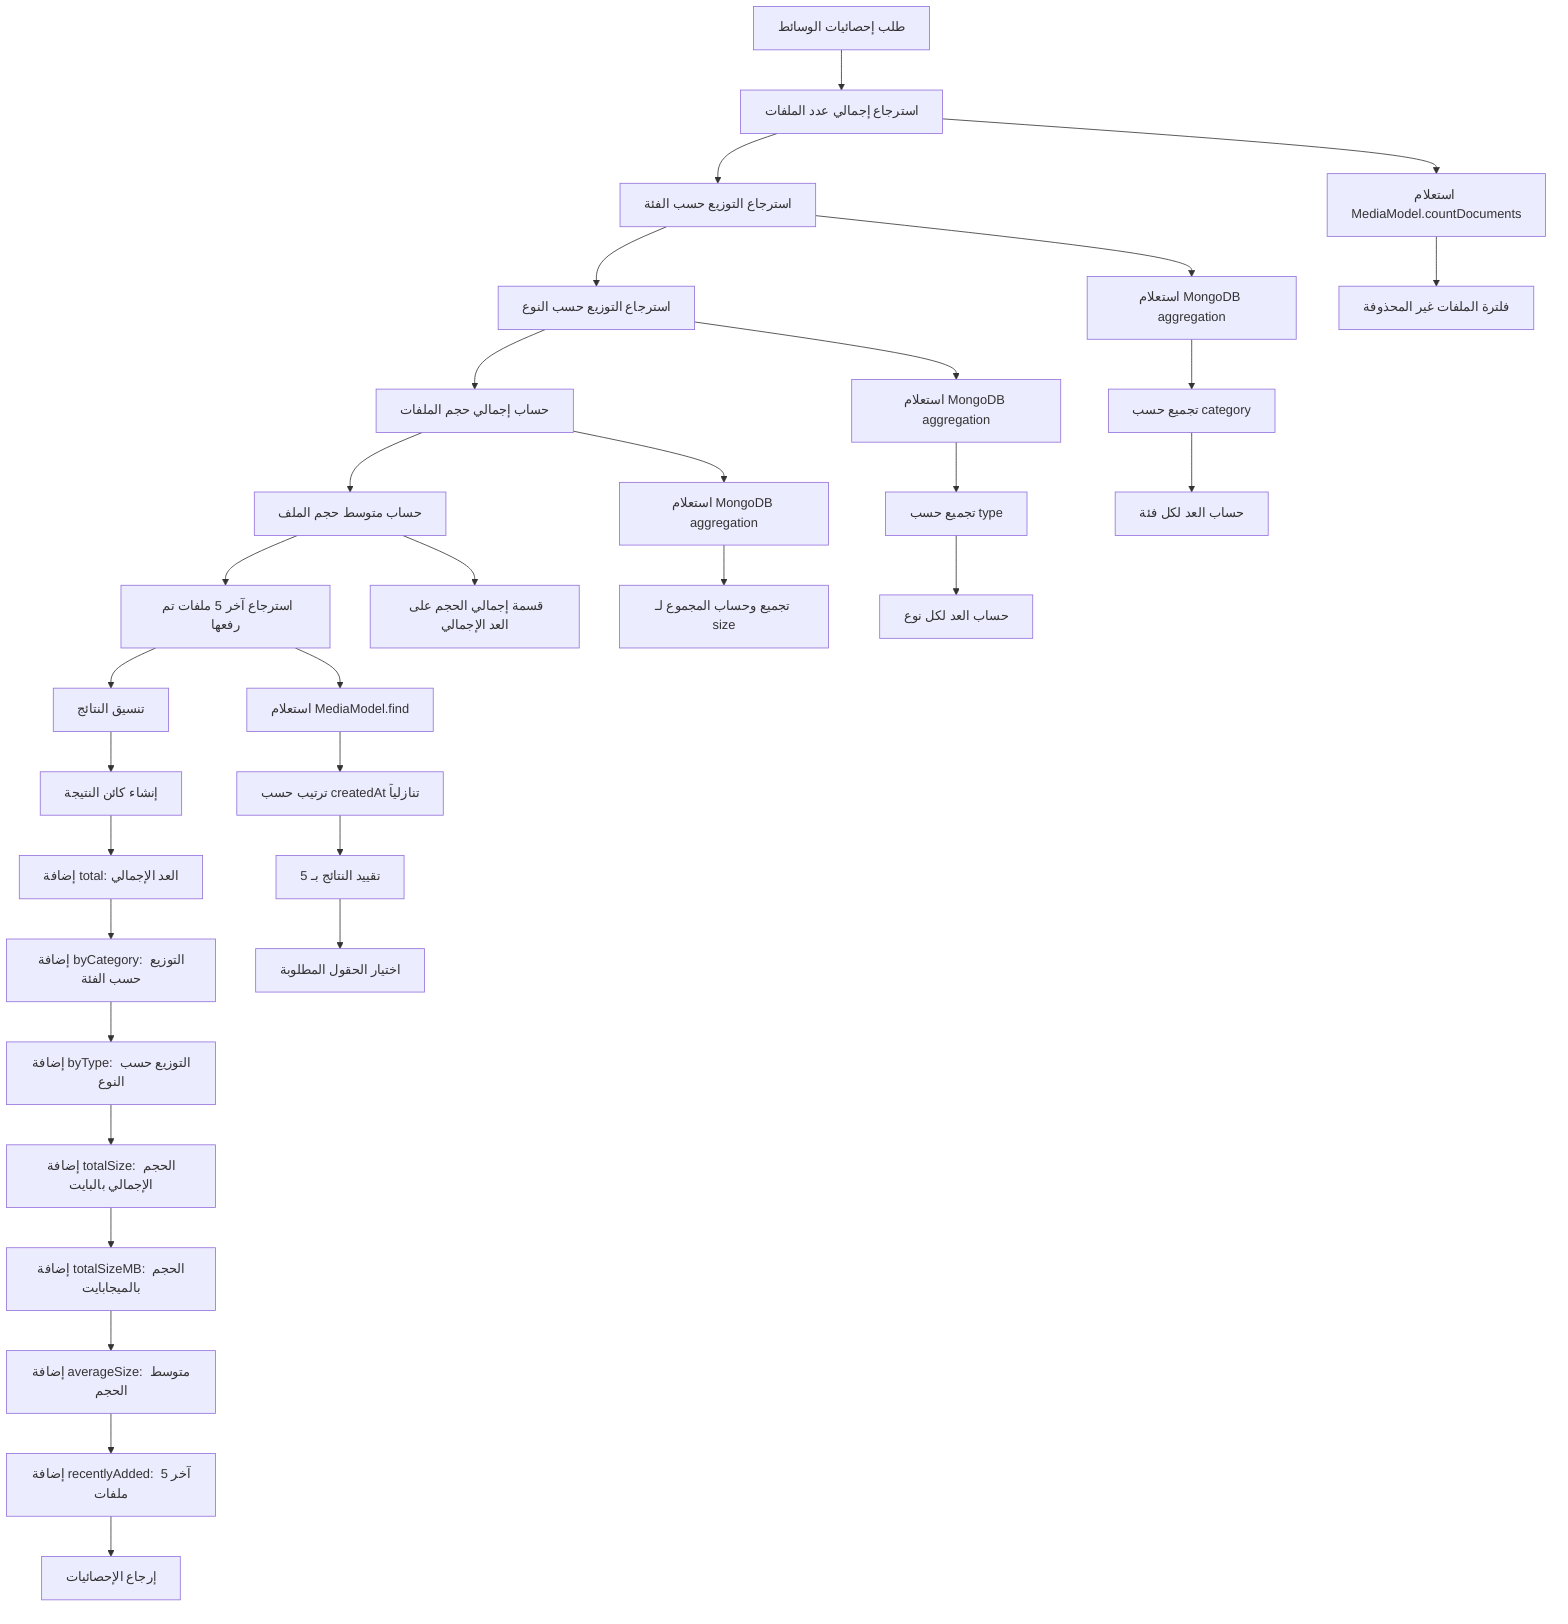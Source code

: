 %% Media Analytics & Statistics Flow
%% View at https://mermaid.live
flowchart TD
  A[طلب إحصائيات الوسائط] --> B[استرجاع إجمالي عدد الملفات]
  B --> C[استرجاع التوزيع حسب الفئة]
  C --> D[استرجاع التوزيع حسب النوع]
  D --> E[حساب إجمالي حجم الملفات]
  E --> F[حساب متوسط حجم الملف]
  F --> G[استرجاع آخر 5 ملفات تم رفعها]
  G --> H[تنسيق النتائج]

  %% Data Retrieval
  B --> B1[استعلام MediaModel.countDocuments]
  B1 --> B2[فلترة الملفات غير المحذوفة]

  C --> C1[استعلام MongoDB aggregation]
  C1 --> C2[تجميع حسب category]
  C2 --> C3[حساب العد لكل فئة]

  D --> D1[استعلام MongoDB aggregation]
  D1 --> D2[تجميع حسب type]
  D2 --> D3[حساب العد لكل نوع]

  E --> E1[استعلام MongoDB aggregation]
  E1 --> E2[تجميع وحساب المجموع لـ size]

  F --> F1[قسمة إجمالي الحجم على العد الإجمالي]

  G --> G1[استعلام MediaModel.find]
  G1 --> G2[ترتيب حسب createdAt تنازلياً]
  G2 --> G3[تقييد النتائج بـ 5]
  G3 --> G4[اختيار الحقول المطلوبة]

  %% Result Formatting
  H --> H1[إنشاء كائن النتيجة]
  H1 --> H2[إضافة total: العد الإجمالي]
  H2 --> H3[إضافة byCategory: التوزيع حسب الفئة]
  H3 --> H4[إضافة byType: التوزيع حسب النوع]
  H4 --> H5[إضافة totalSize: الحجم الإجمالي بالبايت]
  H5 --> H6[إضافة totalSizeMB: الحجم بالميجابايت]
  H6 --> H7[إضافة averageSize: متوسط الحجم]
  H7 --> H8[إضافة recentlyAdded: آخر 5 ملفات]

  H8 --> Z[إرجاع الإحصائيات]